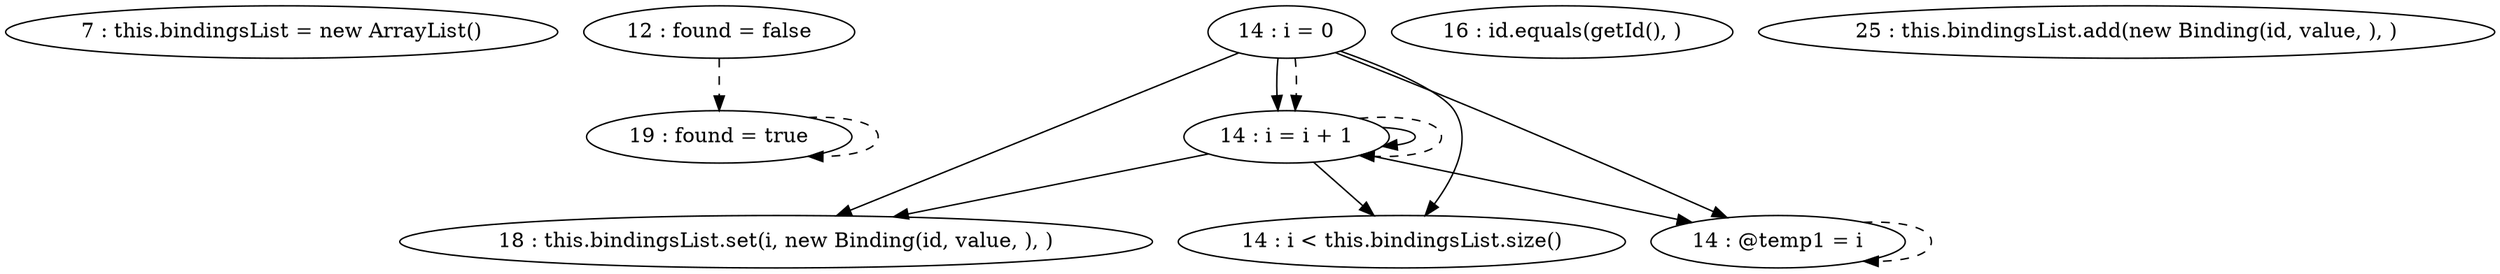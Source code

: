 digraph G {
"7 : this.bindingsList = new ArrayList()"
"12 : found = false"
"12 : found = false" -> "19 : found = true" [style=dashed]
"14 : i = 0"
"14 : i = 0" -> "18 : this.bindingsList.set(i, new Binding(id, value, ), )"
"14 : i = 0" -> "14 : i = i + 1"
"14 : i = 0" -> "14 : i < this.bindingsList.size()"
"14 : i = 0" -> "14 : @temp1 = i"
"14 : i = 0" -> "14 : i = i + 1" [style=dashed]
"14 : i < this.bindingsList.size()"
"16 : id.equals(getId(), )"
"18 : this.bindingsList.set(i, new Binding(id, value, ), )"
"19 : found = true"
"19 : found = true" -> "19 : found = true" [style=dashed]
"14 : @temp1 = i"
"14 : @temp1 = i" -> "14 : @temp1 = i" [style=dashed]
"14 : i = i + 1"
"14 : i = i + 1" -> "18 : this.bindingsList.set(i, new Binding(id, value, ), )"
"14 : i = i + 1" -> "14 : i = i + 1"
"14 : i = i + 1" -> "14 : i < this.bindingsList.size()"
"14 : i = i + 1" -> "14 : @temp1 = i"
"14 : i = i + 1" -> "14 : i = i + 1" [style=dashed]
"25 : this.bindingsList.add(new Binding(id, value, ), )"
}